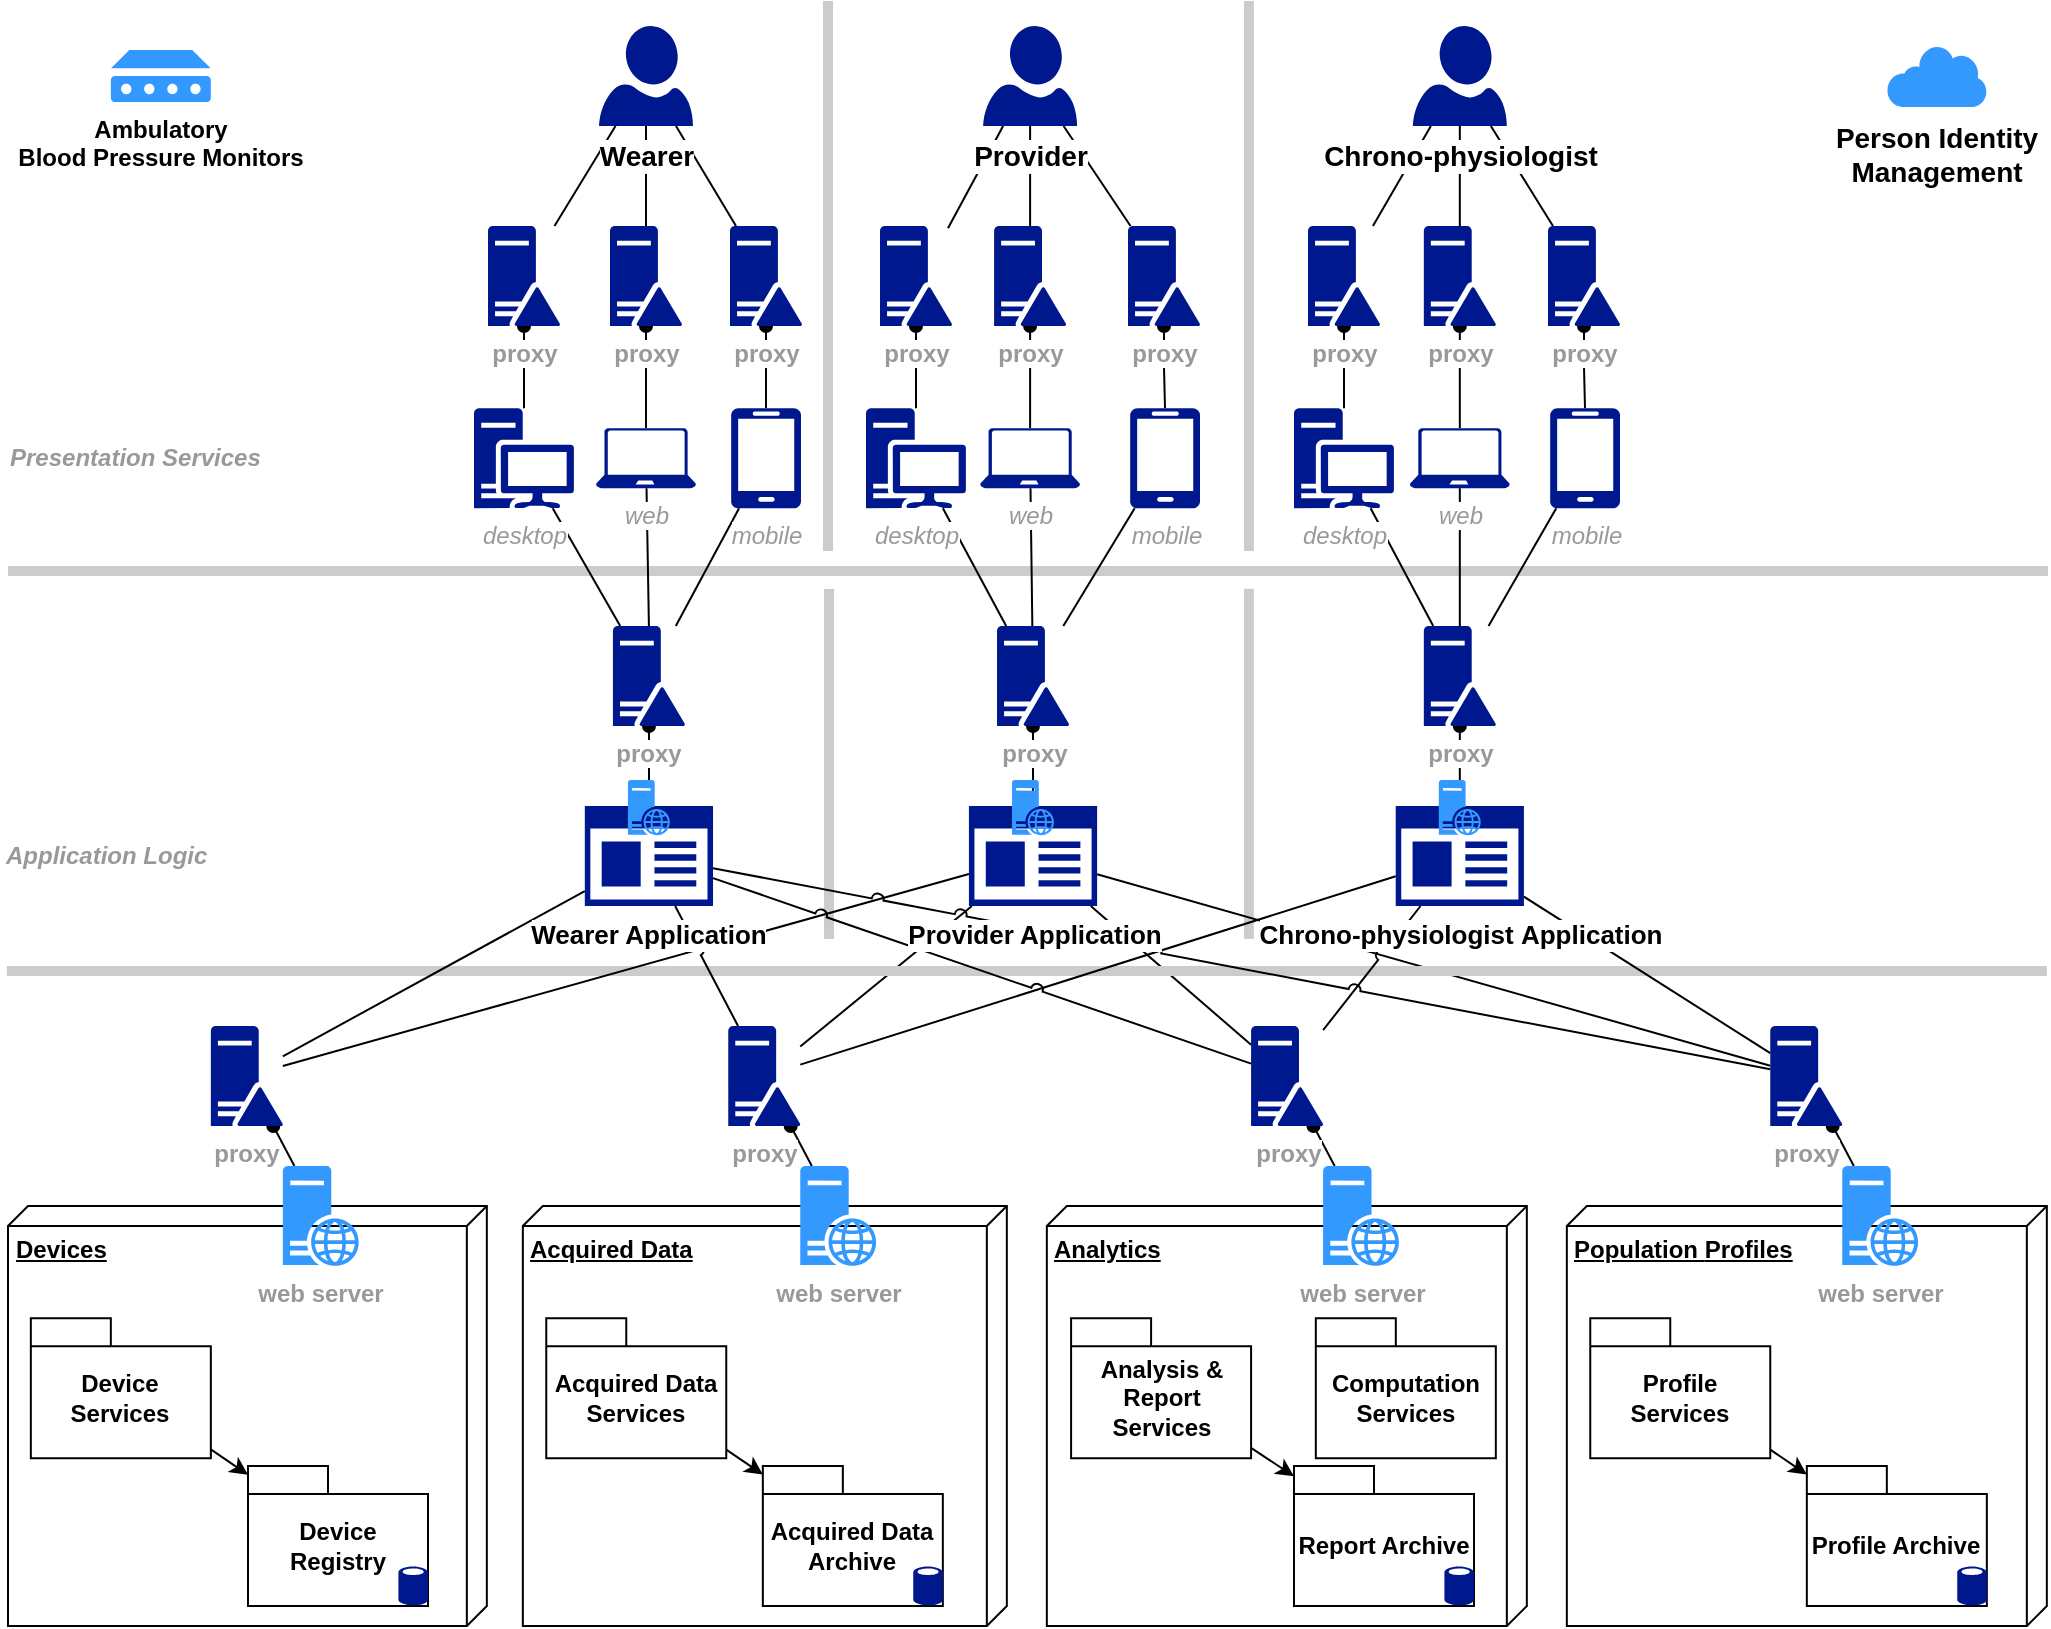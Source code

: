 <mxfile version="24.2.5" type="device">
  <diagram name="Page-1" id="5f0bae14-7c28-e335-631c-24af17079c00">
    <mxGraphModel dx="1202" dy="869" grid="1" gridSize="10" guides="1" tooltips="1" connect="1" arrows="1" fold="1" page="1" pageScale="1" pageWidth="1100" pageHeight="850" background="none" math="0" shadow="0">
      <root>
        <mxCell id="0" />
        <mxCell id="1" parent="0" />
        <mxCell id="3ZfGrjHiQ2u6-FRUj-UM-152" value="" style="rounded=0;whiteSpace=wrap;html=1;fillColor=#CCCCCC;strokeColor=none;rotation=-90;aspect=fixed;" vertex="1" parent="1">
          <mxGeometry x="572.96" y="386.48" width="175" height="4.94" as="geometry" />
        </mxCell>
        <mxCell id="3ZfGrjHiQ2u6-FRUj-UM-153" value="" style="rounded=0;whiteSpace=wrap;html=1;fillColor=#CCCCCC;strokeColor=none;rotation=-90;" vertex="1" parent="1">
          <mxGeometry x="363" y="386.48" width="175" height="5" as="geometry" />
        </mxCell>
        <mxCell id="3ZfGrjHiQ2u6-FRUj-UM-150" value="" style="rounded=0;whiteSpace=wrap;html=1;fillColor=#CCCCCC;strokeColor=none;rotation=-90;" vertex="1" parent="1">
          <mxGeometry x="312.5" y="142.5" width="275" height="5" as="geometry" />
        </mxCell>
        <mxCell id="3ZfGrjHiQ2u6-FRUj-UM-64" style="rounded=0;orthogonalLoop=1;jettySize=auto;html=1;jumpStyle=arc;endArrow=none;endFill=0;" edge="1" parent="1" source="3ZfGrjHiQ2u6-FRUj-UM-40" target="3ZfGrjHiQ2u6-FRUj-UM-77">
          <mxGeometry relative="1" as="geometry" />
        </mxCell>
        <mxCell id="3ZfGrjHiQ2u6-FRUj-UM-65" style="rounded=0;orthogonalLoop=1;jettySize=auto;html=1;jumpStyle=arc;endArrow=none;endFill=0;" edge="1" parent="1" source="3ZfGrjHiQ2u6-FRUj-UM-40" target="3ZfGrjHiQ2u6-FRUj-UM-79">
          <mxGeometry relative="1" as="geometry" />
        </mxCell>
        <mxCell id="3ZfGrjHiQ2u6-FRUj-UM-66" style="rounded=0;orthogonalLoop=1;jettySize=auto;html=1;jumpStyle=arc;endArrow=none;endFill=0;" edge="1" parent="1" source="3ZfGrjHiQ2u6-FRUj-UM-40" target="3ZfGrjHiQ2u6-FRUj-UM-81">
          <mxGeometry relative="1" as="geometry" />
        </mxCell>
        <mxCell id="3ZfGrjHiQ2u6-FRUj-UM-146" value="" style="rounded=0;whiteSpace=wrap;html=1;fillColor=#CCCCCC;strokeColor=none;" vertex="1" parent="1">
          <mxGeometry x="39.42" y="490" width="1020" height="5" as="geometry" />
        </mxCell>
        <mxCell id="3ZfGrjHiQ2u6-FRUj-UM-145" value="" style="rounded=0;whiteSpace=wrap;html=1;fillColor=#CCCCCC;strokeColor=none;" vertex="1" parent="1">
          <mxGeometry x="40" y="290" width="1020" height="5" as="geometry" />
        </mxCell>
        <mxCell id="3ZfGrjHiQ2u6-FRUj-UM-1" value="Devices" style="verticalAlign=top;align=left;spacingTop=8;spacingLeft=2;spacingRight=12;shape=cube;size=10;direction=south;fontStyle=5;html=1;whiteSpace=wrap;" vertex="1" parent="1">
          <mxGeometry x="40" y="610" width="239.42" height="210" as="geometry" />
        </mxCell>
        <mxCell id="3ZfGrjHiQ2u6-FRUj-UM-4" style="rounded=0;orthogonalLoop=1;jettySize=auto;html=1;" edge="1" parent="1" source="3ZfGrjHiQ2u6-FRUj-UM-2" target="3ZfGrjHiQ2u6-FRUj-UM-3">
          <mxGeometry relative="1" as="geometry" />
        </mxCell>
        <mxCell id="3ZfGrjHiQ2u6-FRUj-UM-2" value="Device Services" style="shape=folder;fontStyle=1;spacingTop=10;tabWidth=40;tabHeight=14;tabPosition=left;html=1;whiteSpace=wrap;" vertex="1" parent="1">
          <mxGeometry x="51.42" y="666.08" width="90" height="70" as="geometry" />
        </mxCell>
        <mxCell id="3ZfGrjHiQ2u6-FRUj-UM-3" value="Device Registry" style="shape=folder;fontStyle=1;spacingTop=10;tabWidth=40;tabHeight=14;tabPosition=left;html=1;whiteSpace=wrap;" vertex="1" parent="1">
          <mxGeometry x="160.0" y="740" width="90" height="70" as="geometry" />
        </mxCell>
        <mxCell id="3ZfGrjHiQ2u6-FRUj-UM-5" value="Acquired Data" style="verticalAlign=top;align=left;spacingTop=8;spacingLeft=2;spacingRight=12;shape=cube;size=10;direction=south;fontStyle=5;html=1;whiteSpace=wrap;" vertex="1" parent="1">
          <mxGeometry x="297.42" y="610" width="242" height="210" as="geometry" />
        </mxCell>
        <mxCell id="3ZfGrjHiQ2u6-FRUj-UM-6" style="rounded=0;orthogonalLoop=1;jettySize=auto;html=1;" edge="1" source="3ZfGrjHiQ2u6-FRUj-UM-7" target="3ZfGrjHiQ2u6-FRUj-UM-8" parent="1">
          <mxGeometry relative="1" as="geometry">
            <mxPoint x="406" y="732.139" as="sourcePoint" />
          </mxGeometry>
        </mxCell>
        <mxCell id="3ZfGrjHiQ2u6-FRUj-UM-7" value="Acquired Data Services" style="shape=folder;fontStyle=1;spacingTop=10;tabWidth=40;tabHeight=14;tabPosition=left;html=1;whiteSpace=wrap;" vertex="1" parent="1">
          <mxGeometry x="309.13" y="666.08" width="90" height="70" as="geometry" />
        </mxCell>
        <mxCell id="3ZfGrjHiQ2u6-FRUj-UM-8" value="Acquired Data Archive" style="shape=folder;fontStyle=1;spacingTop=10;tabWidth=40;tabHeight=14;tabPosition=left;html=1;whiteSpace=wrap;" vertex="1" parent="1">
          <mxGeometry x="417.42" y="740" width="90" height="70" as="geometry" />
        </mxCell>
        <mxCell id="3ZfGrjHiQ2u6-FRUj-UM-9" value="" style="sketch=0;aspect=fixed;pointerEvents=1;shadow=0;dashed=0;html=1;strokeColor=none;labelPosition=center;verticalLabelPosition=bottom;verticalAlign=top;align=center;fillColor=#00188D;shape=mxgraph.mscae.enterprise.database_generic" vertex="1" parent="1">
          <mxGeometry x="235.2" y="790" width="14.8" height="20" as="geometry" />
        </mxCell>
        <mxCell id="3ZfGrjHiQ2u6-FRUj-UM-10" value="" style="sketch=0;aspect=fixed;pointerEvents=1;shadow=0;dashed=0;html=1;strokeColor=none;labelPosition=center;verticalLabelPosition=bottom;verticalAlign=top;align=center;fillColor=#00188D;shape=mxgraph.mscae.enterprise.database_generic" vertex="1" parent="1">
          <mxGeometry x="492.62" y="790" width="14.8" height="20" as="geometry" />
        </mxCell>
        <mxCell id="3ZfGrjHiQ2u6-FRUj-UM-14" value="Population&amp;nbsp;&lt;span style=&quot;background-color: initial;&quot;&gt;Profiles&lt;/span&gt;" style="verticalAlign=top;align=left;spacingTop=8;spacingLeft=2;spacingRight=12;shape=cube;size=10;direction=south;fontStyle=5;html=1;whiteSpace=wrap;" vertex="1" parent="1">
          <mxGeometry x="819.42" y="610" width="240" height="210" as="geometry" />
        </mxCell>
        <mxCell id="3ZfGrjHiQ2u6-FRUj-UM-15" style="rounded=0;orthogonalLoop=1;jettySize=auto;html=1;" edge="1" source="3ZfGrjHiQ2u6-FRUj-UM-16" target="3ZfGrjHiQ2u6-FRUj-UM-17" parent="1">
          <mxGeometry relative="1" as="geometry" />
        </mxCell>
        <mxCell id="3ZfGrjHiQ2u6-FRUj-UM-16" value="Profile Services" style="shape=folder;fontStyle=1;spacingTop=10;tabWidth=40;tabHeight=14;tabPosition=left;html=1;whiteSpace=wrap;" vertex="1" parent="1">
          <mxGeometry x="831.13" y="666.08" width="90" height="70" as="geometry" />
        </mxCell>
        <mxCell id="3ZfGrjHiQ2u6-FRUj-UM-17" value="Profile Archive" style="shape=folder;fontStyle=1;spacingTop=10;tabWidth=40;tabHeight=14;tabPosition=left;html=1;whiteSpace=wrap;" vertex="1" parent="1">
          <mxGeometry x="939.42" y="740" width="90" height="70" as="geometry" />
        </mxCell>
        <mxCell id="3ZfGrjHiQ2u6-FRUj-UM-18" value="" style="sketch=0;aspect=fixed;pointerEvents=1;shadow=0;dashed=0;html=1;strokeColor=none;labelPosition=center;verticalLabelPosition=bottom;verticalAlign=top;align=center;fillColor=#00188D;shape=mxgraph.mscae.enterprise.database_generic" vertex="1" parent="1">
          <mxGeometry x="1014.62" y="790" width="14.8" height="20" as="geometry" />
        </mxCell>
        <mxCell id="3ZfGrjHiQ2u6-FRUj-UM-19" value="Analytics" style="verticalAlign=top;align=left;spacingTop=8;spacingLeft=2;spacingRight=12;shape=cube;size=10;direction=south;fontStyle=5;html=1;whiteSpace=wrap;" vertex="1" parent="1">
          <mxGeometry x="559.42" y="610" width="240" height="210" as="geometry" />
        </mxCell>
        <mxCell id="3ZfGrjHiQ2u6-FRUj-UM-20" style="rounded=0;orthogonalLoop=1;jettySize=auto;html=1;" edge="1" source="3ZfGrjHiQ2u6-FRUj-UM-21" target="3ZfGrjHiQ2u6-FRUj-UM-22" parent="1">
          <mxGeometry relative="1" as="geometry">
            <mxPoint x="667.49" y="736.08" as="sourcePoint" />
          </mxGeometry>
        </mxCell>
        <mxCell id="3ZfGrjHiQ2u6-FRUj-UM-21" value="Analysis &amp;amp; Report Services" style="shape=folder;fontStyle=1;spacingTop=10;tabWidth=40;tabHeight=14;tabPosition=left;html=1;whiteSpace=wrap;" vertex="1" parent="1">
          <mxGeometry x="571.54" y="666.08" width="90" height="70" as="geometry" />
        </mxCell>
        <mxCell id="3ZfGrjHiQ2u6-FRUj-UM-22" value="Report Archive" style="shape=folder;fontStyle=1;spacingTop=10;tabWidth=40;tabHeight=14;tabPosition=left;html=1;whiteSpace=wrap;" vertex="1" parent="1">
          <mxGeometry x="683.0" y="740.0" width="90" height="70" as="geometry" />
        </mxCell>
        <mxCell id="3ZfGrjHiQ2u6-FRUj-UM-23" value="" style="sketch=0;aspect=fixed;pointerEvents=1;shadow=0;dashed=0;html=1;strokeColor=none;labelPosition=center;verticalLabelPosition=bottom;verticalAlign=top;align=center;fillColor=#00188D;shape=mxgraph.mscae.enterprise.database_generic" vertex="1" parent="1">
          <mxGeometry x="758.2" y="790.0" width="14.8" height="20" as="geometry" />
        </mxCell>
        <mxCell id="3ZfGrjHiQ2u6-FRUj-UM-24" value="Computation Services" style="shape=folder;fontStyle=1;spacingTop=10;tabWidth=40;tabHeight=14;tabPosition=left;html=1;whiteSpace=wrap;" vertex="1" parent="1">
          <mxGeometry x="693.91" y="666.08" width="90" height="70" as="geometry" />
        </mxCell>
        <mxCell id="3ZfGrjHiQ2u6-FRUj-UM-38" style="rounded=0;orthogonalLoop=1;jettySize=auto;html=1;endArrow=none;endFill=0;" edge="1" parent="1" source="3ZfGrjHiQ2u6-FRUj-UM-33" target="3ZfGrjHiQ2u6-FRUj-UM-84">
          <mxGeometry relative="1" as="geometry" />
        </mxCell>
        <mxCell id="3ZfGrjHiQ2u6-FRUj-UM-91" style="rounded=0;orthogonalLoop=1;jettySize=auto;html=1;endArrow=none;endFill=0;" edge="1" parent="1" source="3ZfGrjHiQ2u6-FRUj-UM-33" target="3ZfGrjHiQ2u6-FRUj-UM-85">
          <mxGeometry relative="1" as="geometry" />
        </mxCell>
        <mxCell id="3ZfGrjHiQ2u6-FRUj-UM-92" style="rounded=0;orthogonalLoop=1;jettySize=auto;html=1;endArrow=none;endFill=0;" edge="1" parent="1" source="3ZfGrjHiQ2u6-FRUj-UM-33" target="3ZfGrjHiQ2u6-FRUj-UM-86">
          <mxGeometry relative="1" as="geometry" />
        </mxCell>
        <mxCell id="3ZfGrjHiQ2u6-FRUj-UM-33" value="Wearer" style="sketch=0;aspect=fixed;pointerEvents=1;shadow=0;dashed=0;html=1;strokeColor=none;labelPosition=center;verticalLabelPosition=bottom;verticalAlign=top;align=center;fillColor=#00188D;shape=mxgraph.azure.user;labelBackgroundColor=default;fontStyle=1;fontSize=14;" vertex="1" parent="1">
          <mxGeometry x="335.5" y="20" width="47" height="50" as="geometry" />
        </mxCell>
        <mxCell id="3ZfGrjHiQ2u6-FRUj-UM-63" style="rounded=0;orthogonalLoop=1;jettySize=auto;html=1;jumpStyle=arc;endArrow=none;endFill=0;" edge="1" parent="1" source="3ZfGrjHiQ2u6-FRUj-UM-40" target="3ZfGrjHiQ2u6-FRUj-UM-73">
          <mxGeometry relative="1" as="geometry" />
        </mxCell>
        <mxCell id="3ZfGrjHiQ2u6-FRUj-UM-123" style="rounded=0;orthogonalLoop=1;jettySize=auto;html=1;endArrow=none;endFill=0;" edge="1" parent="1" source="3ZfGrjHiQ2u6-FRUj-UM-43" target="3ZfGrjHiQ2u6-FRUj-UM-103">
          <mxGeometry relative="1" as="geometry">
            <mxPoint x="570" y="140" as="targetPoint" />
          </mxGeometry>
        </mxCell>
        <mxCell id="3ZfGrjHiQ2u6-FRUj-UM-118" style="rounded=0;orthogonalLoop=1;jettySize=auto;html=1;endArrow=none;endFill=0;" edge="1" parent="1" source="3ZfGrjHiQ2u6-FRUj-UM-48" target="3ZfGrjHiQ2u6-FRUj-UM-112">
          <mxGeometry relative="1" as="geometry" />
        </mxCell>
        <mxCell id="3ZfGrjHiQ2u6-FRUj-UM-119" style="rounded=0;orthogonalLoop=1;jettySize=auto;html=1;endArrow=none;endFill=0;" edge="1" parent="1" source="3ZfGrjHiQ2u6-FRUj-UM-48" target="3ZfGrjHiQ2u6-FRUj-UM-114">
          <mxGeometry relative="1" as="geometry" />
        </mxCell>
        <mxCell id="3ZfGrjHiQ2u6-FRUj-UM-94" style="rounded=0;orthogonalLoop=1;jettySize=auto;html=1;endArrow=none;endFill=0;" edge="1" parent="1" source="3ZfGrjHiQ2u6-FRUj-UM-70" target="3ZfGrjHiQ2u6-FRUj-UM-126">
          <mxGeometry relative="1" as="geometry">
            <mxPoint x="410" y="340" as="targetPoint" />
          </mxGeometry>
        </mxCell>
        <mxCell id="3ZfGrjHiQ2u6-FRUj-UM-75" style="rounded=0;orthogonalLoop=1;jettySize=auto;html=1;startArrow=oval;startFill=1;endArrow=none;endFill=0;" edge="1" parent="1" source="3ZfGrjHiQ2u6-FRUj-UM-73" target="3ZfGrjHiQ2u6-FRUj-UM-155">
          <mxGeometry relative="1" as="geometry" />
        </mxCell>
        <mxCell id="3ZfGrjHiQ2u6-FRUj-UM-73" value="proxy" style="sketch=0;aspect=fixed;pointerEvents=1;shadow=0;dashed=0;html=1;strokeColor=none;labelPosition=center;verticalLabelPosition=bottom;verticalAlign=top;align=center;fillColor=#00188D;shape=mxgraph.mscae.enterprise.domain_controller;labelBackgroundColor=default;fontColor=#999999;fontStyle=1" vertex="1" parent="1">
          <mxGeometry x="141.42" y="520" width="36" height="50" as="geometry" />
        </mxCell>
        <mxCell id="3ZfGrjHiQ2u6-FRUj-UM-78" style="rounded=0;orthogonalLoop=1;jettySize=auto;html=1;startArrow=oval;startFill=1;endArrow=none;endFill=0;" edge="1" parent="1" source="3ZfGrjHiQ2u6-FRUj-UM-77" target="3ZfGrjHiQ2u6-FRUj-UM-156">
          <mxGeometry relative="1" as="geometry" />
        </mxCell>
        <mxCell id="3ZfGrjHiQ2u6-FRUj-UM-77" value="proxy" style="sketch=0;aspect=fixed;pointerEvents=1;shadow=0;dashed=0;html=1;strokeColor=none;labelPosition=center;verticalLabelPosition=bottom;verticalAlign=top;align=center;fillColor=#00188D;shape=mxgraph.mscae.enterprise.domain_controller;labelBackgroundColor=default;fontColor=#999999;fontStyle=1" vertex="1" parent="1">
          <mxGeometry x="400.13" y="520" width="36" height="50" as="geometry" />
        </mxCell>
        <mxCell id="3ZfGrjHiQ2u6-FRUj-UM-80" style="rounded=0;orthogonalLoop=1;jettySize=auto;html=1;startArrow=oval;startFill=1;endArrow=none;endFill=0;" edge="1" parent="1" source="3ZfGrjHiQ2u6-FRUj-UM-79" target="3ZfGrjHiQ2u6-FRUj-UM-158">
          <mxGeometry relative="1" as="geometry" />
        </mxCell>
        <mxCell id="3ZfGrjHiQ2u6-FRUj-UM-79" value="proxy" style="sketch=0;aspect=fixed;pointerEvents=1;shadow=0;dashed=0;html=1;strokeColor=none;labelPosition=center;verticalLabelPosition=bottom;verticalAlign=top;align=center;fillColor=#00188D;shape=mxgraph.mscae.enterprise.domain_controller;labelBackgroundColor=default;fontColor=#999999;fontStyle=1" vertex="1" parent="1">
          <mxGeometry x="661.54" y="520" width="36" height="50" as="geometry" />
        </mxCell>
        <mxCell id="3ZfGrjHiQ2u6-FRUj-UM-82" style="rounded=0;orthogonalLoop=1;jettySize=auto;html=1;startArrow=oval;startFill=1;endArrow=none;endFill=0;" edge="1" parent="1" source="3ZfGrjHiQ2u6-FRUj-UM-81" target="3ZfGrjHiQ2u6-FRUj-UM-159">
          <mxGeometry relative="1" as="geometry" />
        </mxCell>
        <mxCell id="3ZfGrjHiQ2u6-FRUj-UM-81" value="proxy" style="sketch=0;aspect=fixed;pointerEvents=1;shadow=0;dashed=0;html=1;strokeColor=none;labelPosition=center;verticalLabelPosition=bottom;verticalAlign=top;align=center;fillColor=#00188D;shape=mxgraph.mscae.enterprise.domain_controller;labelBackgroundColor=default;fontColor=#999999;fontStyle=1" vertex="1" parent="1">
          <mxGeometry x="921.13" y="520" width="36" height="50" as="geometry" />
        </mxCell>
        <mxCell id="3ZfGrjHiQ2u6-FRUj-UM-90" style="rounded=0;orthogonalLoop=1;jettySize=auto;html=1;startArrow=oval;startFill=1;endArrow=none;endFill=0;" edge="1" parent="1" source="3ZfGrjHiQ2u6-FRUj-UM-84" target="3ZfGrjHiQ2u6-FRUj-UM-76">
          <mxGeometry relative="1" as="geometry" />
        </mxCell>
        <mxCell id="3ZfGrjHiQ2u6-FRUj-UM-84" value="proxy" style="sketch=0;aspect=fixed;pointerEvents=1;shadow=0;dashed=0;html=1;strokeColor=none;labelPosition=center;verticalLabelPosition=bottom;verticalAlign=top;align=center;fillColor=#00188D;shape=mxgraph.mscae.enterprise.domain_controller;labelBackgroundColor=default;fontColor=#999999;fontStyle=1" vertex="1" parent="1">
          <mxGeometry x="280" y="120.0" width="36" height="50" as="geometry" />
        </mxCell>
        <mxCell id="3ZfGrjHiQ2u6-FRUj-UM-89" style="edgeStyle=orthogonalEdgeStyle;rounded=0;orthogonalLoop=1;jettySize=auto;html=1;startArrow=oval;startFill=1;endArrow=none;endFill=0;" edge="1" parent="1" source="3ZfGrjHiQ2u6-FRUj-UM-85" target="3ZfGrjHiQ2u6-FRUj-UM-71">
          <mxGeometry relative="1" as="geometry" />
        </mxCell>
        <mxCell id="3ZfGrjHiQ2u6-FRUj-UM-85" value="proxy" style="sketch=0;aspect=fixed;pointerEvents=1;shadow=0;dashed=0;html=1;strokeColor=none;labelPosition=center;verticalLabelPosition=bottom;verticalAlign=top;align=center;fillColor=#00188D;shape=mxgraph.mscae.enterprise.domain_controller;labelBackgroundColor=default;fontColor=#999999;fontStyle=1" vertex="1" parent="1">
          <mxGeometry x="341" y="120.0" width="36" height="50" as="geometry" />
        </mxCell>
        <mxCell id="3ZfGrjHiQ2u6-FRUj-UM-88" style="edgeStyle=orthogonalEdgeStyle;rounded=0;orthogonalLoop=1;jettySize=auto;html=1;startArrow=oval;startFill=1;endArrow=none;endFill=0;" edge="1" parent="1" source="3ZfGrjHiQ2u6-FRUj-UM-86" target="3ZfGrjHiQ2u6-FRUj-UM-70">
          <mxGeometry relative="1" as="geometry" />
        </mxCell>
        <mxCell id="3ZfGrjHiQ2u6-FRUj-UM-86" value="proxy" style="sketch=0;aspect=fixed;pointerEvents=1;shadow=0;dashed=0;html=1;strokeColor=none;labelPosition=center;verticalLabelPosition=bottom;verticalAlign=top;align=center;fillColor=#00188D;shape=mxgraph.mscae.enterprise.domain_controller;labelBackgroundColor=default;fontColor=#999999;fontStyle=1" vertex="1" parent="1">
          <mxGeometry x="401" y="120.0" width="36" height="50" as="geometry" />
        </mxCell>
        <mxCell id="3ZfGrjHiQ2u6-FRUj-UM-134" style="rounded=0;orthogonalLoop=1;jettySize=auto;html=1;endArrow=none;endFill=0;" edge="1" parent="1" source="3ZfGrjHiQ2u6-FRUj-UM-97" target="3ZfGrjHiQ2u6-FRUj-UM-128">
          <mxGeometry relative="1" as="geometry" />
        </mxCell>
        <mxCell id="3ZfGrjHiQ2u6-FRUj-UM-135" style="rounded=0;orthogonalLoop=1;jettySize=auto;html=1;endArrow=none;endFill=0;" edge="1" parent="1" source="3ZfGrjHiQ2u6-FRUj-UM-98" target="3ZfGrjHiQ2u6-FRUj-UM-128">
          <mxGeometry relative="1" as="geometry" />
        </mxCell>
        <mxCell id="3ZfGrjHiQ2u6-FRUj-UM-133" style="rounded=0;orthogonalLoop=1;jettySize=auto;html=1;endArrow=none;endFill=0;" edge="1" parent="1" source="3ZfGrjHiQ2u6-FRUj-UM-99" target="3ZfGrjHiQ2u6-FRUj-UM-128">
          <mxGeometry relative="1" as="geometry">
            <mxPoint x="560" y="330" as="targetPoint" />
          </mxGeometry>
        </mxCell>
        <mxCell id="3ZfGrjHiQ2u6-FRUj-UM-100" style="edgeStyle=orthogonalEdgeStyle;rounded=0;orthogonalLoop=1;jettySize=auto;html=1;startArrow=oval;startFill=1;endArrow=none;endFill=0;" edge="1" source="3ZfGrjHiQ2u6-FRUj-UM-101" target="3ZfGrjHiQ2u6-FRUj-UM-98" parent="1">
          <mxGeometry relative="1" as="geometry" />
        </mxCell>
        <mxCell id="3ZfGrjHiQ2u6-FRUj-UM-101" value="proxy" style="sketch=0;aspect=fixed;pointerEvents=1;shadow=0;dashed=0;html=1;strokeColor=none;labelPosition=center;verticalLabelPosition=bottom;verticalAlign=top;align=center;fillColor=#00188D;shape=mxgraph.mscae.enterprise.domain_controller;labelBackgroundColor=default;fontColor=#999999;fontStyle=1" vertex="1" parent="1">
          <mxGeometry x="476" y="120.0" width="36" height="50" as="geometry" />
        </mxCell>
        <mxCell id="3ZfGrjHiQ2u6-FRUj-UM-102" style="edgeStyle=orthogonalEdgeStyle;rounded=0;orthogonalLoop=1;jettySize=auto;html=1;startArrow=oval;startFill=1;endArrow=none;endFill=0;" edge="1" source="3ZfGrjHiQ2u6-FRUj-UM-103" target="3ZfGrjHiQ2u6-FRUj-UM-99" parent="1">
          <mxGeometry relative="1" as="geometry" />
        </mxCell>
        <mxCell id="3ZfGrjHiQ2u6-FRUj-UM-103" value="proxy" style="sketch=0;aspect=fixed;pointerEvents=1;shadow=0;dashed=0;html=1;strokeColor=none;labelPosition=center;verticalLabelPosition=bottom;verticalAlign=top;align=center;fillColor=#00188D;shape=mxgraph.mscae.enterprise.domain_controller;labelBackgroundColor=default;fontColor=#999999;fontStyle=1" vertex="1" parent="1">
          <mxGeometry x="533.05" y="120.0" width="36" height="50" as="geometry" />
        </mxCell>
        <mxCell id="3ZfGrjHiQ2u6-FRUj-UM-104" style="edgeStyle=orthogonalEdgeStyle;rounded=0;orthogonalLoop=1;jettySize=auto;html=1;startArrow=oval;startFill=1;endArrow=none;endFill=0;" edge="1" source="3ZfGrjHiQ2u6-FRUj-UM-105" target="3ZfGrjHiQ2u6-FRUj-UM-97" parent="1">
          <mxGeometry relative="1" as="geometry" />
        </mxCell>
        <mxCell id="3ZfGrjHiQ2u6-FRUj-UM-105" value="proxy" style="sketch=0;aspect=fixed;pointerEvents=1;shadow=0;dashed=0;html=1;strokeColor=none;labelPosition=center;verticalLabelPosition=bottom;verticalAlign=top;align=center;fillColor=#00188D;shape=mxgraph.mscae.enterprise.domain_controller;labelBackgroundColor=default;fontColor=#999999;fontStyle=1" vertex="1" parent="1">
          <mxGeometry x="600" y="120.0" width="36" height="50" as="geometry" />
        </mxCell>
        <mxCell id="3ZfGrjHiQ2u6-FRUj-UM-138" style="rounded=0;orthogonalLoop=1;jettySize=auto;html=1;endArrow=none;endFill=0;" edge="1" parent="1" source="3ZfGrjHiQ2u6-FRUj-UM-106" target="3ZfGrjHiQ2u6-FRUj-UM-129">
          <mxGeometry relative="1" as="geometry" />
        </mxCell>
        <mxCell id="3ZfGrjHiQ2u6-FRUj-UM-139" style="rounded=0;orthogonalLoop=1;jettySize=auto;html=1;endArrow=none;endFill=0;" edge="1" parent="1" source="3ZfGrjHiQ2u6-FRUj-UM-107" target="3ZfGrjHiQ2u6-FRUj-UM-129">
          <mxGeometry relative="1" as="geometry" />
        </mxCell>
        <mxCell id="3ZfGrjHiQ2u6-FRUj-UM-137" style="edgeStyle=orthogonalEdgeStyle;rounded=0;orthogonalLoop=1;jettySize=auto;html=1;endArrow=none;endFill=0;" edge="1" parent="1" source="3ZfGrjHiQ2u6-FRUj-UM-108" target="3ZfGrjHiQ2u6-FRUj-UM-129">
          <mxGeometry relative="1" as="geometry" />
        </mxCell>
        <mxCell id="3ZfGrjHiQ2u6-FRUj-UM-109" style="edgeStyle=orthogonalEdgeStyle;rounded=0;orthogonalLoop=1;jettySize=auto;html=1;startArrow=oval;startFill=1;endArrow=none;endFill=0;" edge="1" source="3ZfGrjHiQ2u6-FRUj-UM-110" target="3ZfGrjHiQ2u6-FRUj-UM-107" parent="1">
          <mxGeometry relative="1" as="geometry" />
        </mxCell>
        <mxCell id="3ZfGrjHiQ2u6-FRUj-UM-110" value="proxy" style="sketch=0;aspect=fixed;pointerEvents=1;shadow=0;dashed=0;html=1;strokeColor=none;labelPosition=center;verticalLabelPosition=bottom;verticalAlign=top;align=center;fillColor=#00188D;shape=mxgraph.mscae.enterprise.domain_controller;labelBackgroundColor=default;fontColor=#999999;fontStyle=1" vertex="1" parent="1">
          <mxGeometry x="690" y="120.0" width="36" height="50" as="geometry" />
        </mxCell>
        <mxCell id="3ZfGrjHiQ2u6-FRUj-UM-111" style="edgeStyle=orthogonalEdgeStyle;rounded=0;orthogonalLoop=1;jettySize=auto;html=1;startArrow=oval;startFill=1;endArrow=none;endFill=0;" edge="1" source="3ZfGrjHiQ2u6-FRUj-UM-112" target="3ZfGrjHiQ2u6-FRUj-UM-108" parent="1">
          <mxGeometry relative="1" as="geometry" />
        </mxCell>
        <mxCell id="3ZfGrjHiQ2u6-FRUj-UM-112" value="proxy" style="sketch=0;aspect=fixed;pointerEvents=1;shadow=0;dashed=0;html=1;strokeColor=none;labelPosition=center;verticalLabelPosition=bottom;verticalAlign=top;align=center;fillColor=#00188D;shape=mxgraph.mscae.enterprise.domain_controller;labelBackgroundColor=default;fontColor=#999999;fontStyle=1" vertex="1" parent="1">
          <mxGeometry x="747.91" y="120.0" width="36" height="50" as="geometry" />
        </mxCell>
        <mxCell id="3ZfGrjHiQ2u6-FRUj-UM-113" style="edgeStyle=orthogonalEdgeStyle;rounded=0;orthogonalLoop=1;jettySize=auto;html=1;startArrow=oval;startFill=1;endArrow=none;endFill=0;" edge="1" source="3ZfGrjHiQ2u6-FRUj-UM-114" target="3ZfGrjHiQ2u6-FRUj-UM-106" parent="1">
          <mxGeometry relative="1" as="geometry" />
        </mxCell>
        <mxCell id="3ZfGrjHiQ2u6-FRUj-UM-114" value="proxy" style="sketch=0;aspect=fixed;pointerEvents=1;shadow=0;dashed=0;html=1;strokeColor=none;labelPosition=center;verticalLabelPosition=bottom;verticalAlign=top;align=center;fillColor=#00188D;shape=mxgraph.mscae.enterprise.domain_controller;labelBackgroundColor=default;fontColor=#999999;fontStyle=1" vertex="1" parent="1">
          <mxGeometry x="810" y="120.0" width="36" height="50" as="geometry" />
        </mxCell>
        <mxCell id="3ZfGrjHiQ2u6-FRUj-UM-120" style="rounded=0;orthogonalLoop=1;jettySize=auto;html=1;endArrow=none;endFill=0;" edge="1" parent="1" source="3ZfGrjHiQ2u6-FRUj-UM-48" target="3ZfGrjHiQ2u6-FRUj-UM-110">
          <mxGeometry relative="1" as="geometry" />
        </mxCell>
        <mxCell id="3ZfGrjHiQ2u6-FRUj-UM-48" value="Chrono-physiologist" style="sketch=0;aspect=fixed;pointerEvents=1;shadow=0;dashed=0;html=1;strokeColor=none;labelPosition=center;verticalLabelPosition=bottom;verticalAlign=top;align=center;fillColor=#00188D;shape=mxgraph.azure.user;labelBackgroundColor=default;fontStyle=1;fontSize=14;" vertex="1" parent="1">
          <mxGeometry x="742.41" y="20" width="47" height="50" as="geometry" />
        </mxCell>
        <mxCell id="3ZfGrjHiQ2u6-FRUj-UM-124" style="rounded=0;orthogonalLoop=1;jettySize=auto;html=1;entryX=0.944;entryY=0.022;entryDx=0;entryDy=0;entryPerimeter=0;endArrow=none;endFill=0;" edge="1" parent="1" source="3ZfGrjHiQ2u6-FRUj-UM-43" target="3ZfGrjHiQ2u6-FRUj-UM-101">
          <mxGeometry relative="1" as="geometry" />
        </mxCell>
        <mxCell id="3ZfGrjHiQ2u6-FRUj-UM-125" style="rounded=0;orthogonalLoop=1;jettySize=auto;html=1;endArrow=none;endFill=0;" edge="1" parent="1" source="3ZfGrjHiQ2u6-FRUj-UM-43" target="3ZfGrjHiQ2u6-FRUj-UM-105">
          <mxGeometry relative="1" as="geometry" />
        </mxCell>
        <mxCell id="3ZfGrjHiQ2u6-FRUj-UM-127" value="" style="rounded=0;orthogonalLoop=1;jettySize=auto;html=1;entryX=0.5;entryY=0;entryDx=0;entryDy=0;entryPerimeter=0;endArrow=none;endFill=0;" edge="1" parent="1" source="3ZfGrjHiQ2u6-FRUj-UM-71" target="3ZfGrjHiQ2u6-FRUj-UM-126">
          <mxGeometry relative="1" as="geometry">
            <mxPoint x="359" y="280" as="sourcePoint" />
            <mxPoint x="362" y="420" as="targetPoint" />
          </mxGeometry>
        </mxCell>
        <mxCell id="3ZfGrjHiQ2u6-FRUj-UM-136" style="edgeStyle=orthogonalEdgeStyle;rounded=0;orthogonalLoop=1;jettySize=auto;html=1;startArrow=oval;startFill=1;endArrow=none;endFill=0;" edge="1" parent="1" source="3ZfGrjHiQ2u6-FRUj-UM-128" target="3ZfGrjHiQ2u6-FRUj-UM-40">
          <mxGeometry relative="1" as="geometry" />
        </mxCell>
        <mxCell id="3ZfGrjHiQ2u6-FRUj-UM-128" value="proxy" style="sketch=0;aspect=fixed;pointerEvents=1;shadow=0;dashed=0;html=1;strokeColor=none;labelPosition=center;verticalLabelPosition=bottom;verticalAlign=top;align=center;fillColor=#00188D;shape=mxgraph.mscae.enterprise.domain_controller;labelBackgroundColor=default;direction=east;fontColor=#999999;fontStyle=1" vertex="1" parent="1">
          <mxGeometry x="534.51" y="320" width="36" height="50" as="geometry" />
        </mxCell>
        <mxCell id="3ZfGrjHiQ2u6-FRUj-UM-167" style="rounded=0;orthogonalLoop=1;jettySize=auto;html=1;startArrow=oval;startFill=1;endArrow=none;endFill=0;" edge="1" parent="1" source="3ZfGrjHiQ2u6-FRUj-UM-129" target="3ZfGrjHiQ2u6-FRUj-UM-164">
          <mxGeometry relative="1" as="geometry" />
        </mxCell>
        <mxCell id="3ZfGrjHiQ2u6-FRUj-UM-129" value="proxy" style="sketch=0;aspect=fixed;pointerEvents=1;shadow=0;dashed=0;html=1;strokeColor=none;labelPosition=center;verticalLabelPosition=bottom;verticalAlign=top;align=center;fillColor=#00188D;shape=mxgraph.mscae.enterprise.domain_controller;labelBackgroundColor=default;fontColor=#999999;fontStyle=1" vertex="1" parent="1">
          <mxGeometry x="747.91" y="320" width="36" height="50" as="geometry" />
        </mxCell>
        <mxCell id="3ZfGrjHiQ2u6-FRUj-UM-131" style="rounded=0;orthogonalLoop=1;jettySize=auto;html=1;endArrow=none;endFill=0;" edge="1" parent="1" source="3ZfGrjHiQ2u6-FRUj-UM-76" target="3ZfGrjHiQ2u6-FRUj-UM-126">
          <mxGeometry relative="1" as="geometry" />
        </mxCell>
        <mxCell id="3ZfGrjHiQ2u6-FRUj-UM-43" value="Provider" style="sketch=0;aspect=fixed;pointerEvents=1;shadow=0;dashed=0;html=1;strokeColor=none;labelPosition=center;verticalLabelPosition=bottom;verticalAlign=top;align=center;fillColor=#00188D;shape=mxgraph.azure.user;labelBackgroundColor=default;fontStyle=1;fontSize=14;" vertex="1" parent="1">
          <mxGeometry x="527.55" y="20" width="47" height="50" as="geometry" />
        </mxCell>
        <mxCell id="3ZfGrjHiQ2u6-FRUj-UM-70" value="mobile" style="sketch=0;aspect=fixed;pointerEvents=1;shadow=0;dashed=0;html=1;strokeColor=none;labelPosition=center;verticalLabelPosition=bottom;verticalAlign=top;align=center;fillColor=#00188D;shape=mxgraph.azure.mobile;labelBackgroundColor=default;fontStyle=2;fontColor=#999999;" vertex="1" parent="1">
          <mxGeometry x="401.5" y="211.09" width="35" height="50" as="geometry" />
        </mxCell>
        <mxCell id="3ZfGrjHiQ2u6-FRUj-UM-76" value="desktop" style="sketch=0;aspect=fixed;pointerEvents=1;shadow=0;dashed=0;html=1;strokeColor=none;labelPosition=center;verticalLabelPosition=bottom;verticalAlign=top;align=center;fillColor=#00188D;shape=mxgraph.mscae.enterprise.workstation_client;labelBackgroundColor=default;fontStyle=2;fontColor=#999999;" vertex="1" parent="1">
          <mxGeometry x="273" y="211.09" width="50" height="50" as="geometry" />
        </mxCell>
        <mxCell id="3ZfGrjHiQ2u6-FRUj-UM-71" value="web" style="sketch=0;aspect=fixed;pointerEvents=1;shadow=0;dashed=0;html=1;strokeColor=none;labelPosition=center;verticalLabelPosition=bottom;verticalAlign=top;align=center;fillColor=#00188D;shape=mxgraph.azure.laptop;labelBackgroundColor=default;fontStyle=2;fontColor=#999999;" vertex="1" parent="1">
          <mxGeometry x="334" y="221.09" width="50" height="30" as="geometry" />
        </mxCell>
        <mxCell id="3ZfGrjHiQ2u6-FRUj-UM-97" value="mobile" style="sketch=0;aspect=fixed;pointerEvents=1;shadow=0;dashed=0;html=1;strokeColor=none;labelPosition=center;verticalLabelPosition=bottom;verticalAlign=top;align=center;fillColor=#00188D;shape=mxgraph.azure.mobile;labelBackgroundColor=default;fontStyle=2;fontColor=#999999;" vertex="1" parent="1">
          <mxGeometry x="601" y="211.09" width="35" height="50" as="geometry" />
        </mxCell>
        <mxCell id="3ZfGrjHiQ2u6-FRUj-UM-98" value="desktop" style="sketch=0;aspect=fixed;pointerEvents=1;shadow=0;dashed=0;html=1;strokeColor=none;labelPosition=center;verticalLabelPosition=bottom;verticalAlign=top;align=center;fillColor=#00188D;shape=mxgraph.mscae.enterprise.workstation_client;labelBackgroundColor=default;fontStyle=2;fontColor=#999999;" vertex="1" parent="1">
          <mxGeometry x="469" y="211.09" width="50" height="50" as="geometry" />
        </mxCell>
        <mxCell id="3ZfGrjHiQ2u6-FRUj-UM-99" value="web" style="sketch=0;aspect=fixed;pointerEvents=1;shadow=0;dashed=0;html=1;strokeColor=none;labelPosition=center;verticalLabelPosition=bottom;verticalAlign=top;align=center;fillColor=#00188D;shape=mxgraph.azure.laptop;labelBackgroundColor=default;fontStyle=2;fontColor=#999999;" vertex="1" parent="1">
          <mxGeometry x="526.05" y="221.09" width="50" height="30" as="geometry" />
        </mxCell>
        <mxCell id="3ZfGrjHiQ2u6-FRUj-UM-106" value="mobile" style="sketch=0;aspect=fixed;pointerEvents=1;shadow=0;dashed=0;html=1;strokeColor=none;labelPosition=center;verticalLabelPosition=bottom;verticalAlign=top;align=center;fillColor=#00188D;shape=mxgraph.azure.mobile;labelBackgroundColor=default;fontStyle=2;fontColor=#999999;" vertex="1" parent="1">
          <mxGeometry x="811" y="211.09" width="35" height="50" as="geometry" />
        </mxCell>
        <mxCell id="3ZfGrjHiQ2u6-FRUj-UM-107" value="desktop" style="sketch=0;aspect=fixed;pointerEvents=1;shadow=0;dashed=0;html=1;strokeColor=none;labelPosition=center;verticalLabelPosition=bottom;verticalAlign=top;align=center;fillColor=#00188D;shape=mxgraph.mscae.enterprise.workstation_client;labelBackgroundColor=default;fontStyle=2;fontColor=#999999;" vertex="1" parent="1">
          <mxGeometry x="683" y="211.09" width="50" height="50" as="geometry" />
        </mxCell>
        <mxCell id="3ZfGrjHiQ2u6-FRUj-UM-108" value="web" style="sketch=0;aspect=fixed;pointerEvents=1;shadow=0;dashed=0;html=1;strokeColor=none;labelPosition=center;verticalLabelPosition=bottom;verticalAlign=top;align=center;fillColor=#00188D;shape=mxgraph.azure.laptop;labelBackgroundColor=default;fontStyle=2;fontColor=#999999;" vertex="1" parent="1">
          <mxGeometry x="740.91" y="221.09" width="50" height="30" as="geometry" />
        </mxCell>
        <mxCell id="3ZfGrjHiQ2u6-FRUj-UM-147" value="Presentation Services" style="text;html=1;align=left;verticalAlign=middle;whiteSpace=wrap;rounded=0;fontStyle=3;fontColor=#999999;" vertex="1" parent="1">
          <mxGeometry x="39.42" y="221.09" width="140.58" height="30" as="geometry" />
        </mxCell>
        <mxCell id="3ZfGrjHiQ2u6-FRUj-UM-148" value="Application Logic" style="text;html=1;align=left;verticalAlign=middle;whiteSpace=wrap;rounded=0;fontStyle=3;fontColor=#999999;" vertex="1" parent="1">
          <mxGeometry x="36.84" y="420" width="140.58" height="30" as="geometry" />
        </mxCell>
        <mxCell id="3ZfGrjHiQ2u6-FRUj-UM-68" style="rounded=0;orthogonalLoop=1;jettySize=auto;html=1;jumpStyle=arc;endArrow=none;endFill=0;" edge="1" parent="1" source="3ZfGrjHiQ2u6-FRUj-UM-45" target="3ZfGrjHiQ2u6-FRUj-UM-79">
          <mxGeometry relative="1" as="geometry" />
        </mxCell>
        <mxCell id="3ZfGrjHiQ2u6-FRUj-UM-67" style="rounded=0;orthogonalLoop=1;jettySize=auto;html=1;endArrow=none;endFill=0;" edge="1" parent="1" source="3ZfGrjHiQ2u6-FRUj-UM-45" target="3ZfGrjHiQ2u6-FRUj-UM-77">
          <mxGeometry relative="1" as="geometry" />
        </mxCell>
        <mxCell id="3ZfGrjHiQ2u6-FRUj-UM-59" style="rounded=0;orthogonalLoop=1;jettySize=auto;html=1;jumpStyle=arc;endArrow=none;endFill=0;" edge="1" parent="1" source="3ZfGrjHiQ2u6-FRUj-UM-31" target="3ZfGrjHiQ2u6-FRUj-UM-73">
          <mxGeometry relative="1" as="geometry" />
        </mxCell>
        <mxCell id="3ZfGrjHiQ2u6-FRUj-UM-60" style="rounded=0;orthogonalLoop=1;jettySize=auto;html=1;jumpStyle=arc;endArrow=none;endFill=0;" edge="1" parent="1" source="3ZfGrjHiQ2u6-FRUj-UM-31" target="3ZfGrjHiQ2u6-FRUj-UM-77">
          <mxGeometry relative="1" as="geometry" />
        </mxCell>
        <mxCell id="3ZfGrjHiQ2u6-FRUj-UM-61" style="rounded=0;orthogonalLoop=1;jettySize=auto;html=1;jumpStyle=arc;endArrow=none;endFill=0;" edge="1" parent="1" source="3ZfGrjHiQ2u6-FRUj-UM-31" target="3ZfGrjHiQ2u6-FRUj-UM-79">
          <mxGeometry relative="1" as="geometry" />
        </mxCell>
        <mxCell id="3ZfGrjHiQ2u6-FRUj-UM-62" style="rounded=0;orthogonalLoop=1;jettySize=auto;html=1;jumpStyle=arc;endArrow=none;endFill=0;" edge="1" parent="1" source="3ZfGrjHiQ2u6-FRUj-UM-31" target="3ZfGrjHiQ2u6-FRUj-UM-81">
          <mxGeometry relative="1" as="geometry" />
        </mxCell>
        <mxCell id="3ZfGrjHiQ2u6-FRUj-UM-31" value="Wearer Application" style="sketch=0;aspect=fixed;pointerEvents=1;shadow=0;dashed=0;html=1;strokeColor=none;labelPosition=center;verticalLabelPosition=bottom;verticalAlign=top;align=center;fillColor=#00188D;shape=mxgraph.mscae.enterprise.app_generic;labelBackgroundColor=default;fontStyle=1;fontSize=13;" vertex="1" parent="1">
          <mxGeometry x="328.41" y="410" width="64.1" height="50" as="geometry" />
        </mxCell>
        <mxCell id="3ZfGrjHiQ2u6-FRUj-UM-40" value="Provider Application" style="sketch=0;aspect=fixed;pointerEvents=1;shadow=0;dashed=0;html=1;strokeColor=none;labelPosition=center;verticalLabelPosition=bottom;verticalAlign=top;align=center;fillColor=#00188D;shape=mxgraph.mscae.enterprise.app_generic;labelBackgroundColor=default;fontStyle=1;fontSize=13;" vertex="1" parent="1">
          <mxGeometry x="520.46" y="410" width="64.1" height="50" as="geometry" />
        </mxCell>
        <mxCell id="3ZfGrjHiQ2u6-FRUj-UM-149" style="rounded=0;orthogonalLoop=1;jettySize=auto;html=1;endArrow=none;endFill=0;" edge="1" parent="1" source="3ZfGrjHiQ2u6-FRUj-UM-45" target="3ZfGrjHiQ2u6-FRUj-UM-81">
          <mxGeometry relative="1" as="geometry" />
        </mxCell>
        <mxCell id="3ZfGrjHiQ2u6-FRUj-UM-45" value="&lt;span style=&quot;font-size: 13px;&quot;&gt;Chrono-physiologist&lt;/span&gt;&amp;nbsp;Application" style="sketch=0;aspect=fixed;pointerEvents=1;shadow=0;dashed=0;html=1;strokeColor=none;labelPosition=center;verticalLabelPosition=bottom;verticalAlign=top;align=center;fillColor=#00188D;shape=mxgraph.mscae.enterprise.app_generic;labelBackgroundColor=default;fontStyle=1;spacingBottom=0;fontSize=13;" vertex="1" parent="1">
          <mxGeometry x="733.86" y="410" width="64.1" height="50" as="geometry" />
        </mxCell>
        <mxCell id="3ZfGrjHiQ2u6-FRUj-UM-151" value="" style="rounded=0;whiteSpace=wrap;html=1;fillColor=#CCCCCC;strokeColor=none;rotation=-90;" vertex="1" parent="1">
          <mxGeometry x="522.96" y="142.5" width="275" height="5" as="geometry" />
        </mxCell>
        <mxCell id="3ZfGrjHiQ2u6-FRUj-UM-155" value="web server" style="sketch=0;aspect=fixed;pointerEvents=1;shadow=0;dashed=0;html=1;strokeColor=none;labelPosition=center;verticalLabelPosition=bottom;verticalAlign=top;align=center;fillColor=#3399FF;shape=mxgraph.mscae.enterprise.web_server;fontColor=#999999;fontStyle=1" vertex="1" parent="1">
          <mxGeometry x="177.42" y="590" width="38" height="50" as="geometry" />
        </mxCell>
        <mxCell id="3ZfGrjHiQ2u6-FRUj-UM-156" value="web server" style="sketch=0;aspect=fixed;pointerEvents=1;shadow=0;dashed=0;html=1;strokeColor=none;labelPosition=center;verticalLabelPosition=bottom;verticalAlign=top;align=center;fillColor=#3399FF;shape=mxgraph.mscae.enterprise.web_server;fontStyle=1;fontColor=#999999;" vertex="1" parent="1">
          <mxGeometry x="436.13" y="590" width="38" height="50" as="geometry" />
        </mxCell>
        <mxCell id="3ZfGrjHiQ2u6-FRUj-UM-158" value="web server" style="sketch=0;aspect=fixed;pointerEvents=1;shadow=0;dashed=0;html=1;strokeColor=none;labelPosition=center;verticalLabelPosition=bottom;verticalAlign=top;align=center;fillColor=#3399FF;shape=mxgraph.mscae.enterprise.web_server;fontStyle=1;fontColor=#999999;" vertex="1" parent="1">
          <mxGeometry x="697.54" y="590" width="38" height="50" as="geometry" />
        </mxCell>
        <mxCell id="3ZfGrjHiQ2u6-FRUj-UM-159" value="web server" style="sketch=0;aspect=fixed;pointerEvents=1;shadow=0;dashed=0;html=1;strokeColor=none;labelPosition=center;verticalLabelPosition=bottom;verticalAlign=top;align=center;fillColor=#3399FF;shape=mxgraph.mscae.enterprise.web_server;fontStyle=1;fontColor=#999999;" vertex="1" parent="1">
          <mxGeometry x="957.13" y="590" width="38" height="50" as="geometry" />
        </mxCell>
        <mxCell id="3ZfGrjHiQ2u6-FRUj-UM-160" value="" style="sketch=0;aspect=fixed;pointerEvents=1;shadow=0;dashed=0;html=1;strokeColor=none;labelPosition=center;verticalLabelPosition=bottom;verticalAlign=top;align=center;fillColor=#3399FF;shape=mxgraph.mscae.enterprise.web_server" vertex="1" parent="1">
          <mxGeometry x="349.96" y="397" width="21" height="27.63" as="geometry" />
        </mxCell>
        <mxCell id="3ZfGrjHiQ2u6-FRUj-UM-170" style="edgeStyle=orthogonalEdgeStyle;rounded=0;orthogonalLoop=1;jettySize=auto;html=1;startArrow=oval;startFill=1;endArrow=none;endFill=0;" edge="1" parent="1" source="3ZfGrjHiQ2u6-FRUj-UM-126" target="3ZfGrjHiQ2u6-FRUj-UM-160">
          <mxGeometry relative="1" as="geometry" />
        </mxCell>
        <mxCell id="3ZfGrjHiQ2u6-FRUj-UM-126" value="proxy" style="sketch=0;aspect=fixed;pointerEvents=1;shadow=0;dashed=0;html=1;strokeColor=none;labelPosition=center;verticalLabelPosition=bottom;verticalAlign=top;align=center;fillColor=#00188D;shape=mxgraph.mscae.enterprise.domain_controller;labelBackgroundColor=default;fontColor=#999999;fontStyle=1" vertex="1" parent="1">
          <mxGeometry x="342.46" y="320" width="36" height="50" as="geometry" />
        </mxCell>
        <mxCell id="3ZfGrjHiQ2u6-FRUj-UM-163" value="" style="sketch=0;aspect=fixed;pointerEvents=1;shadow=0;dashed=0;html=1;strokeColor=none;labelPosition=center;verticalLabelPosition=bottom;verticalAlign=top;align=center;fillColor=#3399FF;shape=mxgraph.mscae.enterprise.web_server" vertex="1" parent="1">
          <mxGeometry x="542.01" y="397" width="21" height="27.63" as="geometry" />
        </mxCell>
        <mxCell id="3ZfGrjHiQ2u6-FRUj-UM-164" value="" style="sketch=0;aspect=fixed;pointerEvents=1;shadow=0;dashed=0;html=1;strokeColor=none;labelPosition=center;verticalLabelPosition=bottom;verticalAlign=top;align=center;fillColor=#3399FF;shape=mxgraph.mscae.enterprise.web_server" vertex="1" parent="1">
          <mxGeometry x="755.41" y="397" width="21" height="27.63" as="geometry" />
        </mxCell>
        <mxCell id="3ZfGrjHiQ2u6-FRUj-UM-172" value="Person Identity&lt;div&gt;Management&lt;/div&gt;" style="sketch=0;aspect=fixed;pointerEvents=1;shadow=0;dashed=0;html=1;strokeColor=none;labelPosition=center;verticalLabelPosition=bottom;verticalAlign=top;align=center;fillColor=#3399FF;shape=mxgraph.mscae.enterprise.internet;fontStyle=1;fontSize=14;" vertex="1" parent="1">
          <mxGeometry x="979.42" y="29.5" width="50" height="31" as="geometry" />
        </mxCell>
        <mxCell id="3ZfGrjHiQ2u6-FRUj-UM-173" value="Ambulatory&lt;div&gt;Blood Pressure Monitors&lt;/div&gt;" style="sketch=0;aspect=fixed;pointerEvents=1;shadow=0;dashed=0;html=1;strokeColor=none;labelPosition=center;verticalLabelPosition=bottom;verticalAlign=top;align=center;fillColor=#3399FF;shape=mxgraph.mscae.enterprise.device;fontStyle=1" vertex="1" parent="1">
          <mxGeometry x="91.42" y="32" width="50" height="26" as="geometry" />
        </mxCell>
      </root>
    </mxGraphModel>
  </diagram>
</mxfile>
